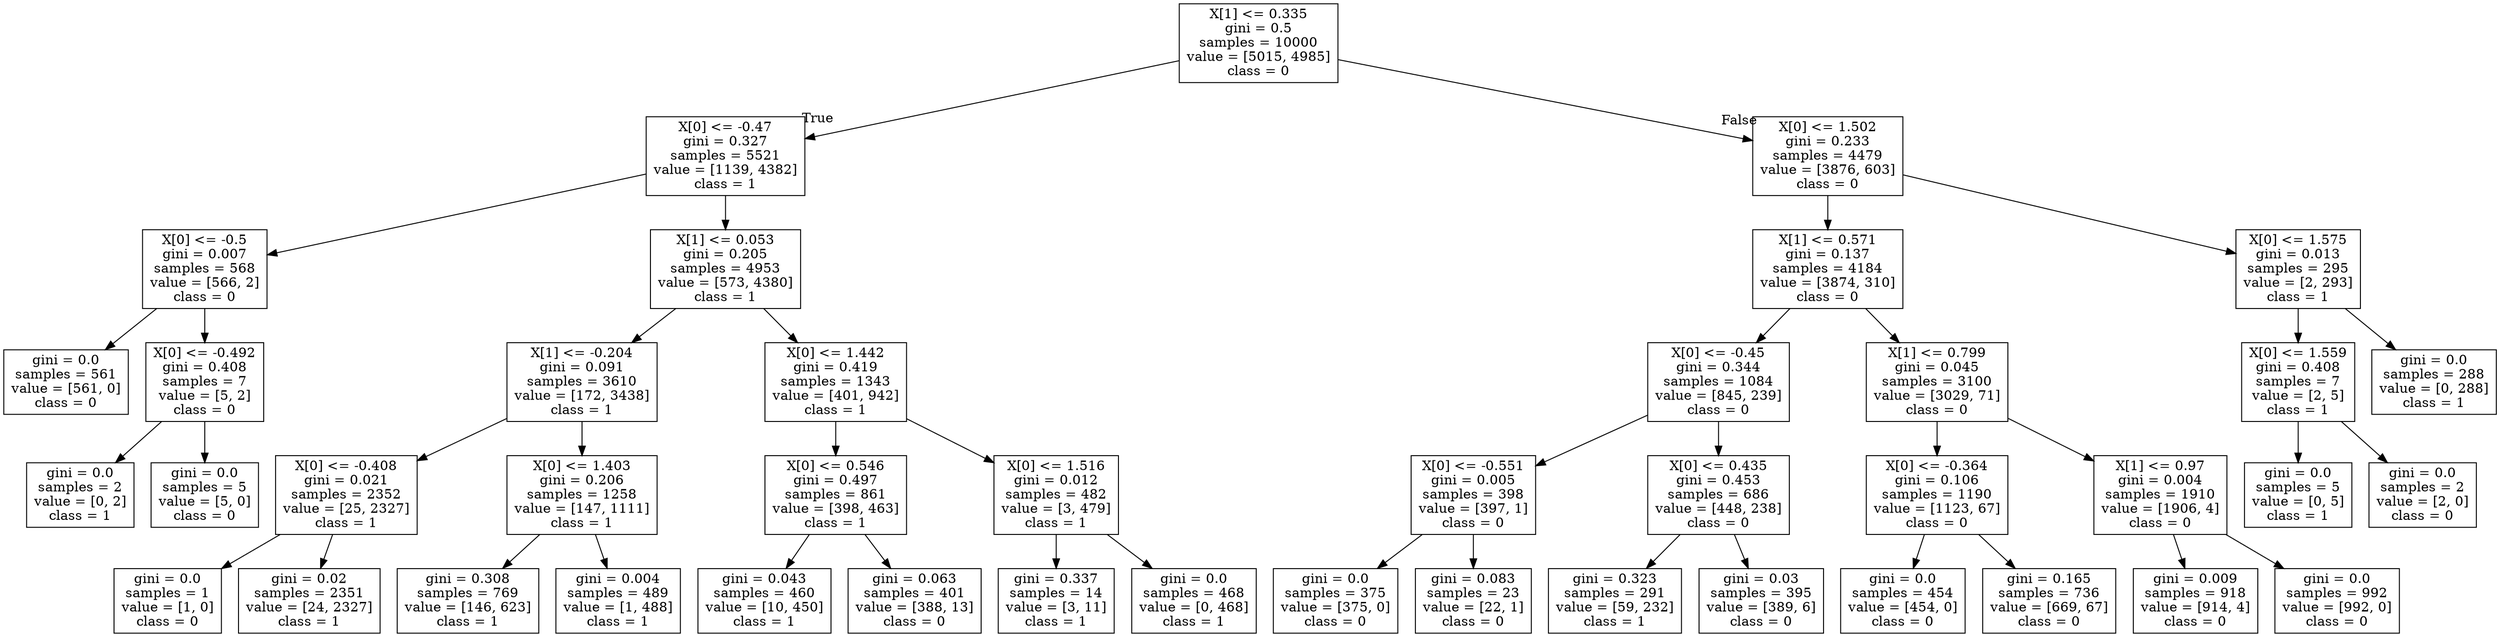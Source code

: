 digraph Tree {
node [shape=box] ;
0 [label="X[1] <= 0.335\ngini = 0.5\nsamples = 10000\nvalue = [5015, 4985]\nclass = 0"] ;
1 [label="X[0] <= -0.47\ngini = 0.327\nsamples = 5521\nvalue = [1139, 4382]\nclass = 1"] ;
0 -> 1 [labeldistance=2.5, labelangle=45, headlabel="True"] ;
2 [label="X[0] <= -0.5\ngini = 0.007\nsamples = 568\nvalue = [566, 2]\nclass = 0"] ;
1 -> 2 ;
3 [label="gini = 0.0\nsamples = 561\nvalue = [561, 0]\nclass = 0"] ;
2 -> 3 ;
4 [label="X[0] <= -0.492\ngini = 0.408\nsamples = 7\nvalue = [5, 2]\nclass = 0"] ;
2 -> 4 ;
5 [label="gini = 0.0\nsamples = 2\nvalue = [0, 2]\nclass = 1"] ;
4 -> 5 ;
6 [label="gini = 0.0\nsamples = 5\nvalue = [5, 0]\nclass = 0"] ;
4 -> 6 ;
7 [label="X[1] <= 0.053\ngini = 0.205\nsamples = 4953\nvalue = [573, 4380]\nclass = 1"] ;
1 -> 7 ;
8 [label="X[1] <= -0.204\ngini = 0.091\nsamples = 3610\nvalue = [172, 3438]\nclass = 1"] ;
7 -> 8 ;
9 [label="X[0] <= -0.408\ngini = 0.021\nsamples = 2352\nvalue = [25, 2327]\nclass = 1"] ;
8 -> 9 ;
10 [label="gini = 0.0\nsamples = 1\nvalue = [1, 0]\nclass = 0"] ;
9 -> 10 ;
11 [label="gini = 0.02\nsamples = 2351\nvalue = [24, 2327]\nclass = 1"] ;
9 -> 11 ;
12 [label="X[0] <= 1.403\ngini = 0.206\nsamples = 1258\nvalue = [147, 1111]\nclass = 1"] ;
8 -> 12 ;
13 [label="gini = 0.308\nsamples = 769\nvalue = [146, 623]\nclass = 1"] ;
12 -> 13 ;
14 [label="gini = 0.004\nsamples = 489\nvalue = [1, 488]\nclass = 1"] ;
12 -> 14 ;
15 [label="X[0] <= 1.442\ngini = 0.419\nsamples = 1343\nvalue = [401, 942]\nclass = 1"] ;
7 -> 15 ;
16 [label="X[0] <= 0.546\ngini = 0.497\nsamples = 861\nvalue = [398, 463]\nclass = 1"] ;
15 -> 16 ;
17 [label="gini = 0.043\nsamples = 460\nvalue = [10, 450]\nclass = 1"] ;
16 -> 17 ;
18 [label="gini = 0.063\nsamples = 401\nvalue = [388, 13]\nclass = 0"] ;
16 -> 18 ;
19 [label="X[0] <= 1.516\ngini = 0.012\nsamples = 482\nvalue = [3, 479]\nclass = 1"] ;
15 -> 19 ;
20 [label="gini = 0.337\nsamples = 14\nvalue = [3, 11]\nclass = 1"] ;
19 -> 20 ;
21 [label="gini = 0.0\nsamples = 468\nvalue = [0, 468]\nclass = 1"] ;
19 -> 21 ;
22 [label="X[0] <= 1.502\ngini = 0.233\nsamples = 4479\nvalue = [3876, 603]\nclass = 0"] ;
0 -> 22 [labeldistance=2.5, labelangle=-45, headlabel="False"] ;
23 [label="X[1] <= 0.571\ngini = 0.137\nsamples = 4184\nvalue = [3874, 310]\nclass = 0"] ;
22 -> 23 ;
24 [label="X[0] <= -0.45\ngini = 0.344\nsamples = 1084\nvalue = [845, 239]\nclass = 0"] ;
23 -> 24 ;
25 [label="X[0] <= -0.551\ngini = 0.005\nsamples = 398\nvalue = [397, 1]\nclass = 0"] ;
24 -> 25 ;
26 [label="gini = 0.0\nsamples = 375\nvalue = [375, 0]\nclass = 0"] ;
25 -> 26 ;
27 [label="gini = 0.083\nsamples = 23\nvalue = [22, 1]\nclass = 0"] ;
25 -> 27 ;
28 [label="X[0] <= 0.435\ngini = 0.453\nsamples = 686\nvalue = [448, 238]\nclass = 0"] ;
24 -> 28 ;
29 [label="gini = 0.323\nsamples = 291\nvalue = [59, 232]\nclass = 1"] ;
28 -> 29 ;
30 [label="gini = 0.03\nsamples = 395\nvalue = [389, 6]\nclass = 0"] ;
28 -> 30 ;
31 [label="X[1] <= 0.799\ngini = 0.045\nsamples = 3100\nvalue = [3029, 71]\nclass = 0"] ;
23 -> 31 ;
32 [label="X[0] <= -0.364\ngini = 0.106\nsamples = 1190\nvalue = [1123, 67]\nclass = 0"] ;
31 -> 32 ;
33 [label="gini = 0.0\nsamples = 454\nvalue = [454, 0]\nclass = 0"] ;
32 -> 33 ;
34 [label="gini = 0.165\nsamples = 736\nvalue = [669, 67]\nclass = 0"] ;
32 -> 34 ;
35 [label="X[1] <= 0.97\ngini = 0.004\nsamples = 1910\nvalue = [1906, 4]\nclass = 0"] ;
31 -> 35 ;
36 [label="gini = 0.009\nsamples = 918\nvalue = [914, 4]\nclass = 0"] ;
35 -> 36 ;
37 [label="gini = 0.0\nsamples = 992\nvalue = [992, 0]\nclass = 0"] ;
35 -> 37 ;
38 [label="X[0] <= 1.575\ngini = 0.013\nsamples = 295\nvalue = [2, 293]\nclass = 1"] ;
22 -> 38 ;
39 [label="X[0] <= 1.559\ngini = 0.408\nsamples = 7\nvalue = [2, 5]\nclass = 1"] ;
38 -> 39 ;
40 [label="gini = 0.0\nsamples = 5\nvalue = [0, 5]\nclass = 1"] ;
39 -> 40 ;
41 [label="gini = 0.0\nsamples = 2\nvalue = [2, 0]\nclass = 0"] ;
39 -> 41 ;
42 [label="gini = 0.0\nsamples = 288\nvalue = [0, 288]\nclass = 1"] ;
38 -> 42 ;
}